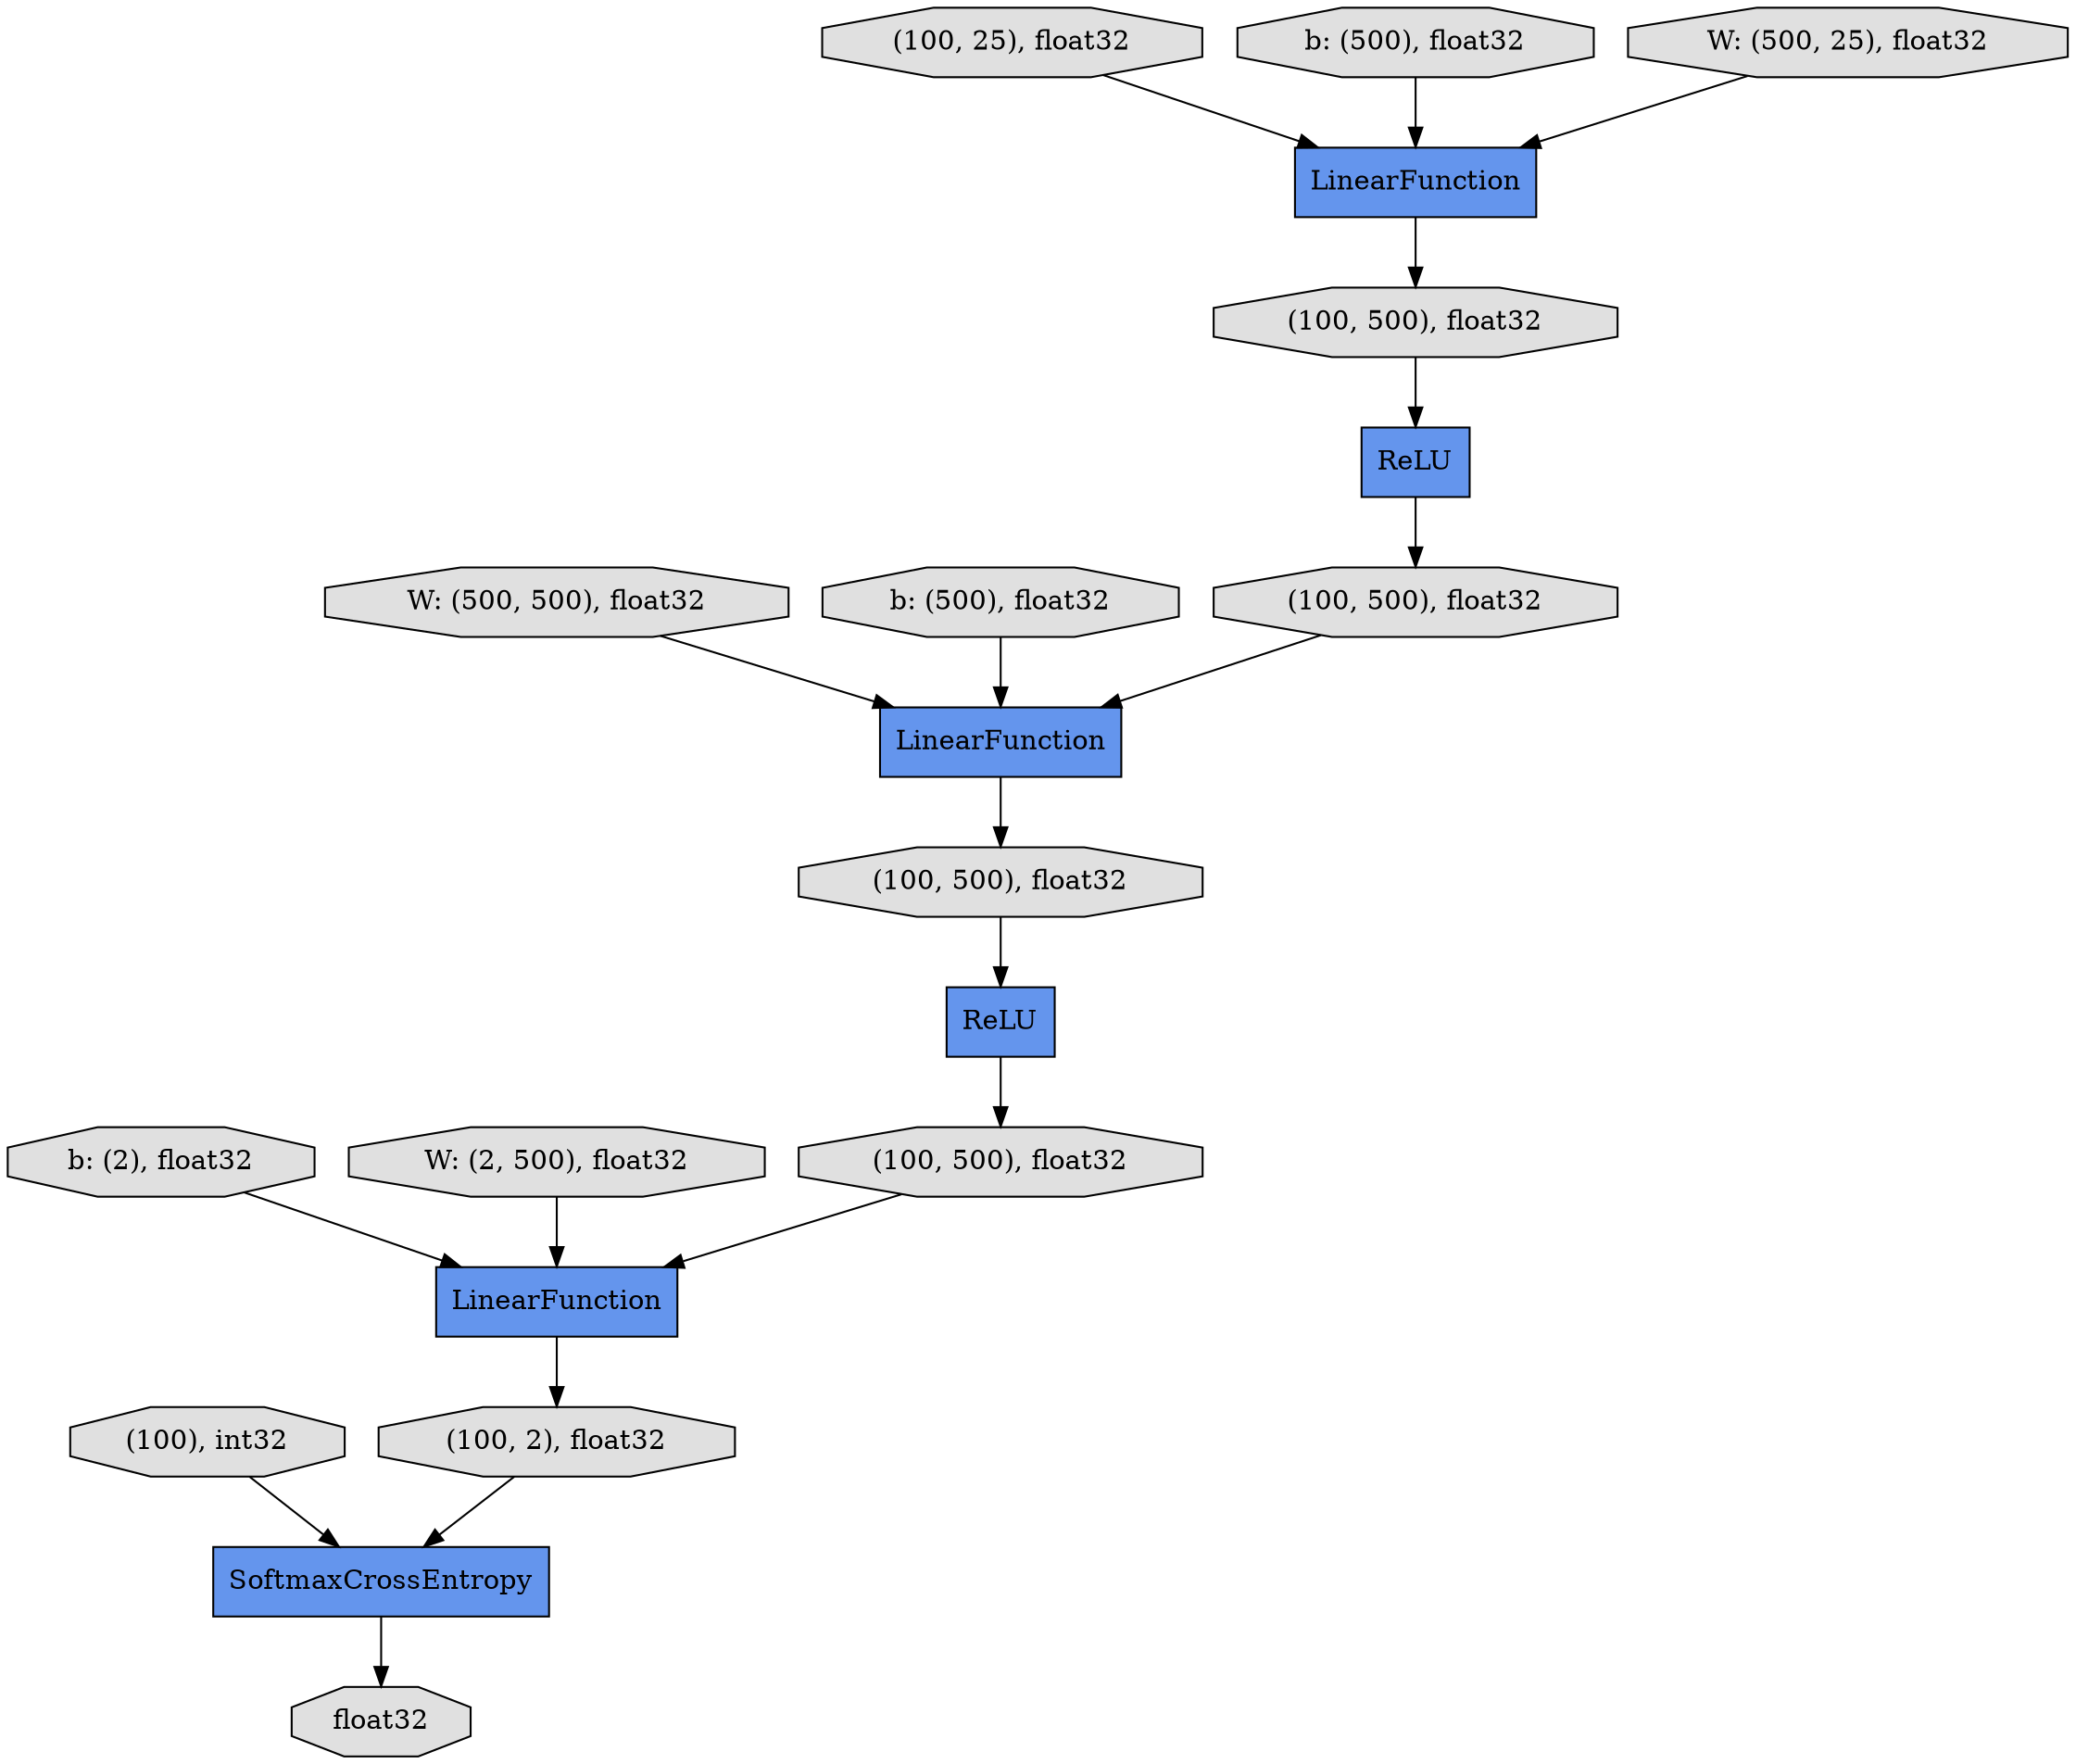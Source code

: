 digraph graphname{rankdir=TB;2242614390800 [label="(100, 500), float32",shape="octagon",fillcolor="#E0E0E0",style="filled"];2242614388928 [label="b: (2), float32",shape="octagon",fillcolor="#E0E0E0",style="filled"];2242614378848 [label="W: (500, 500), float32",shape="octagon",fillcolor="#E0E0E0",style="filled"];2242614389120 [label="LinearFunction",shape="record",fillcolor="#6495ED",style="filled"];2242614387152 [label="(100, 25), float32",shape="octagon",fillcolor="#E0E0E0",style="filled"];2242614381056 [label="ReLU",shape="record",fillcolor="#6495ED",style="filled"];2242614381152 [label="float32",shape="octagon",fillcolor="#E0E0E0",style="filled"];2242614383264 [label="ReLU",shape="record",fillcolor="#6495ED",style="filled"];2242614385472 [label="W: (2, 500), float32",shape="octagon",fillcolor="#E0E0E0",style="filled"];2242614387728 [label="b: (500), float32",shape="octagon",fillcolor="#E0E0E0",style="filled"];2242614391904 [label="(100, 500), float32",shape="octagon",fillcolor="#E0E0E0",style="filled"];2242614385808 [label="LinearFunction",shape="record",fillcolor="#6495ED",style="filled"];2242614385904 [label="LinearFunction",shape="record",fillcolor="#6495ED",style="filled"];2242614390128 [label="(100), int32",shape="octagon",fillcolor="#E0E0E0",style="filled"];2242614383984 [label="b: (500), float32",shape="octagon",fillcolor="#E0E0E0",style="filled"];2242614380000 [label="SoftmaxCrossEntropy",shape="record",fillcolor="#6495ED",style="filled"];2242614394400 [label="(100, 500), float32",shape="octagon",fillcolor="#E0E0E0",style="filled"];2242614380192 [label="W: (500, 25), float32",shape="octagon",fillcolor="#E0E0E0",style="filled"];2242614388544 [label="(100, 2), float32",shape="octagon",fillcolor="#E0E0E0",style="filled"];2242614392816 [label="(100, 500), float32",shape="octagon",fillcolor="#E0E0E0",style="filled"];2242614390800 -> 2242614381056;2242614380192 -> 2242614389120;2242614378848 -> 2242614385808;2242614385808 -> 2242614390800;2242614383984 -> 2242614389120;2242614391904 -> 2242614383264;2242614387152 -> 2242614389120;2242614394400 -> 2242614385808;2242614392816 -> 2242614385904;2242614389120 -> 2242614391904;2242614380000 -> 2242614381152;2242614385904 -> 2242614388544;2242614383264 -> 2242614394400;2242614388544 -> 2242614380000;2242614390128 -> 2242614380000;2242614381056 -> 2242614392816;2242614388928 -> 2242614385904;2242614387728 -> 2242614385808;2242614385472 -> 2242614385904;}